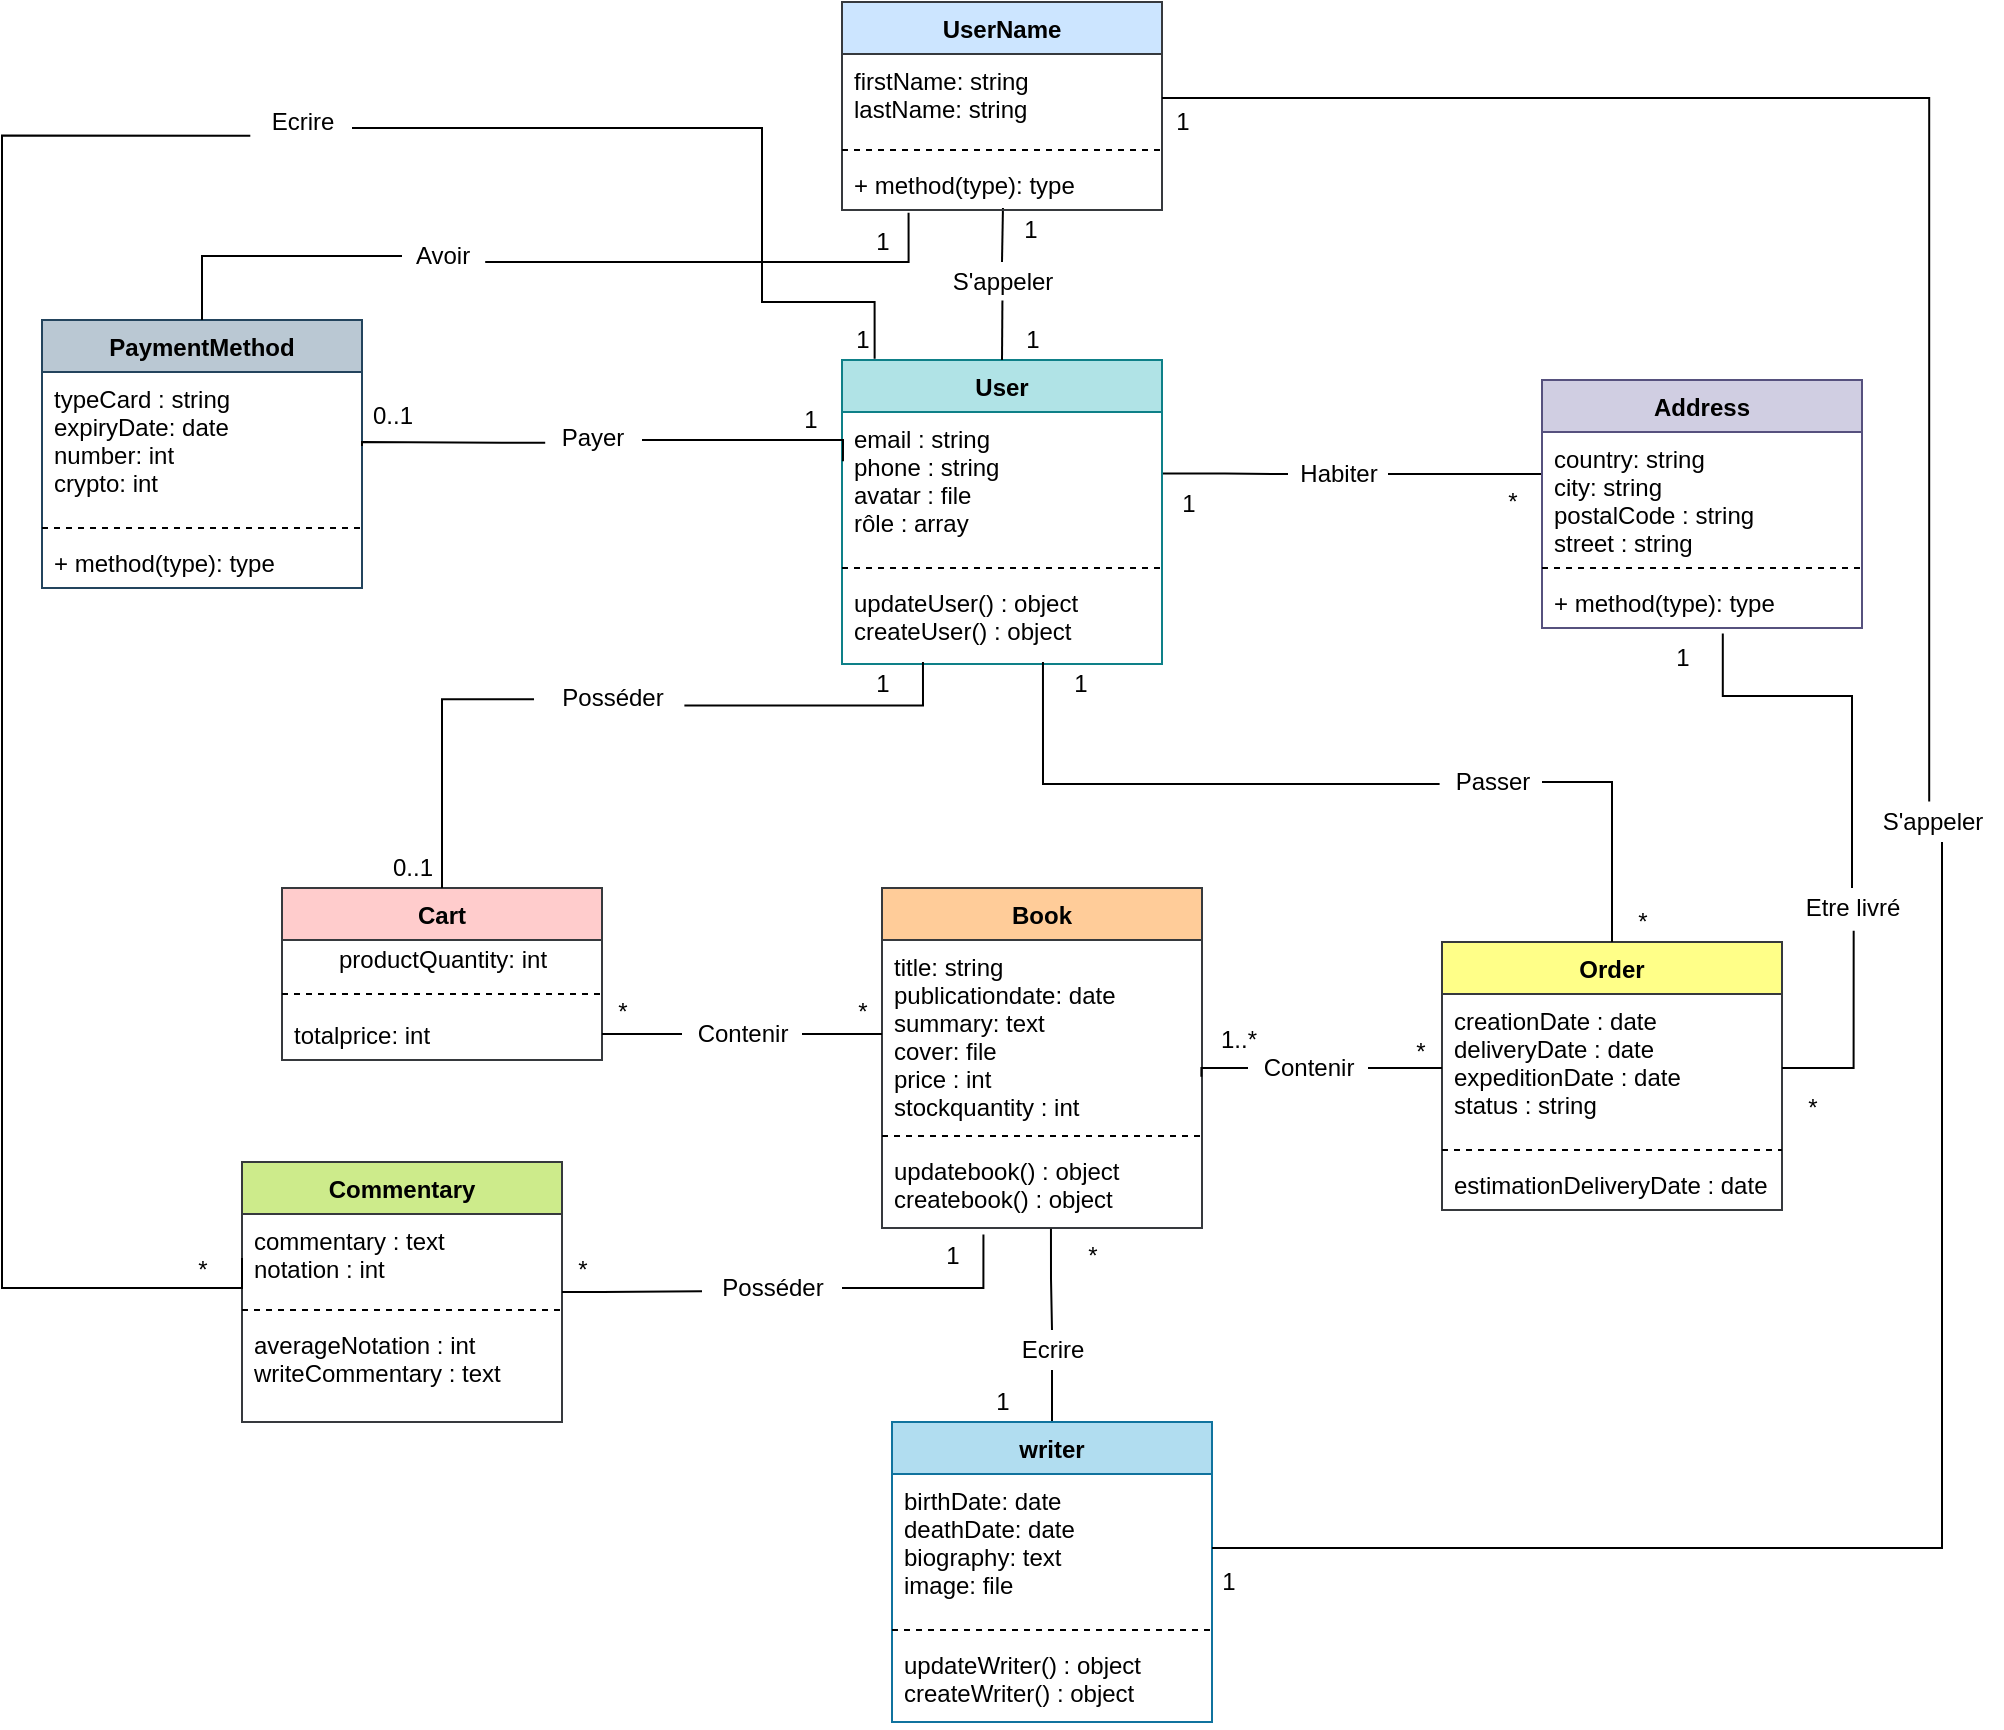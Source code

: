 <mxfile version="18.0.2" type="github">
  <diagram id="OkwzfuO3KMwf6t4MJkO3" name="Page-1">
    <mxGraphModel dx="1490" dy="581" grid="1" gridSize="10" guides="1" tooltips="1" connect="1" arrows="1" fold="1" page="1" pageScale="1" pageWidth="1169" pageHeight="1654" math="0" shadow="0">
      <root>
        <mxCell id="0" />
        <mxCell id="1" parent="0" />
        <mxCell id="vt2O7d30Rk3HOagp6ZIn-1" value="PaymentMethod" style="swimlane;fontStyle=1;align=center;verticalAlign=top;childLayout=stackLayout;horizontal=1;startSize=26;horizontalStack=0;resizeParent=1;resizeParentMax=0;resizeLast=0;collapsible=1;marginBottom=0;fillColor=#bac8d3;strokeColor=#23445d;" vertex="1" parent="1">
          <mxGeometry x="80" y="259" width="160" height="134" as="geometry" />
        </mxCell>
        <mxCell id="vt2O7d30Rk3HOagp6ZIn-2" value="typeCard : string&#xa;expiryDate: date&#xa;number: int&#xa;crypto: int" style="text;strokeColor=none;fillColor=none;align=left;verticalAlign=top;spacingLeft=4;spacingRight=4;overflow=hidden;rotatable=0;points=[[0,0.5],[1,0.5]];portConstraint=eastwest;" vertex="1" parent="vt2O7d30Rk3HOagp6ZIn-1">
          <mxGeometry y="26" width="160" height="74" as="geometry" />
        </mxCell>
        <mxCell id="vt2O7d30Rk3HOagp6ZIn-3" value="" style="line;strokeWidth=1;fillColor=none;align=left;verticalAlign=middle;spacingTop=-1;spacingLeft=3;spacingRight=3;rotatable=0;labelPosition=right;points=[];portConstraint=eastwest;dashed=1;" vertex="1" parent="vt2O7d30Rk3HOagp6ZIn-1">
          <mxGeometry y="100" width="160" height="8" as="geometry" />
        </mxCell>
        <mxCell id="vt2O7d30Rk3HOagp6ZIn-4" value="+ method(type): type" style="text;strokeColor=none;fillColor=none;align=left;verticalAlign=top;spacingLeft=4;spacingRight=4;overflow=hidden;rotatable=0;points=[[0,0.5],[1,0.5]];portConstraint=eastwest;" vertex="1" parent="vt2O7d30Rk3HOagp6ZIn-1">
          <mxGeometry y="108" width="160" height="26" as="geometry" />
        </mxCell>
        <mxCell id="vt2O7d30Rk3HOagp6ZIn-9" value="Cart" style="swimlane;fontStyle=1;align=center;verticalAlign=top;childLayout=stackLayout;horizontal=1;startSize=26;horizontalStack=0;resizeParent=1;resizeParentMax=0;resizeLast=0;collapsible=1;marginBottom=0;fillColor=#ffcccc;strokeColor=#36393d;" vertex="1" parent="1">
          <mxGeometry x="200" y="543" width="160" height="86" as="geometry" />
        </mxCell>
        <mxCell id="vt2O7d30Rk3HOagp6ZIn-80" value="productQuantity: int" style="text;html=1;align=center;verticalAlign=middle;resizable=0;points=[];autosize=1;strokeColor=none;fillColor=none;" vertex="1" parent="vt2O7d30Rk3HOagp6ZIn-9">
          <mxGeometry y="26" width="160" height="20" as="geometry" />
        </mxCell>
        <mxCell id="vt2O7d30Rk3HOagp6ZIn-11" value="" style="line;strokeWidth=1;fillColor=none;align=left;verticalAlign=middle;spacingTop=-1;spacingLeft=3;spacingRight=3;rotatable=0;labelPosition=right;points=[];portConstraint=eastwest;dashed=1;" vertex="1" parent="vt2O7d30Rk3HOagp6ZIn-9">
          <mxGeometry y="46" width="160" height="14" as="geometry" />
        </mxCell>
        <mxCell id="vt2O7d30Rk3HOagp6ZIn-12" value="totalprice: int" style="text;strokeColor=none;fillColor=none;align=left;verticalAlign=top;spacingLeft=4;spacingRight=4;overflow=hidden;rotatable=0;points=[[0,0.5],[1,0.5]];portConstraint=eastwest;" vertex="1" parent="vt2O7d30Rk3HOagp6ZIn-9">
          <mxGeometry y="60" width="160" height="26" as="geometry" />
        </mxCell>
        <mxCell id="vt2O7d30Rk3HOagp6ZIn-25" style="edgeStyle=orthogonalEdgeStyle;rounded=0;orthogonalLoop=1;jettySize=auto;html=1;entryX=0;entryY=0.5;entryDx=0;entryDy=0;endArrow=none;endFill=0;startArrow=none;" edge="1" parent="1" source="vt2O7d30Rk3HOagp6ZIn-49" target="vt2O7d30Rk3HOagp6ZIn-22">
          <mxGeometry relative="1" as="geometry">
            <Array as="points">
              <mxPoint x="830" y="336" />
            </Array>
          </mxGeometry>
        </mxCell>
        <mxCell id="vt2O7d30Rk3HOagp6ZIn-27" style="edgeStyle=orthogonalEdgeStyle;rounded=0;orthogonalLoop=1;jettySize=auto;html=1;entryX=0.5;entryY=0;entryDx=0;entryDy=0;endArrow=none;endFill=0;startArrow=none;exitX=-0.057;exitY=0.53;exitDx=0;exitDy=0;exitPerimeter=0;" edge="1" parent="1" source="vt2O7d30Rk3HOagp6ZIn-38" target="vt2O7d30Rk3HOagp6ZIn-9">
          <mxGeometry relative="1" as="geometry">
            <mxPoint x="200" y="606" as="targetPoint" />
            <Array as="points">
              <mxPoint x="280" y="449" />
            </Array>
          </mxGeometry>
        </mxCell>
        <mxCell id="vt2O7d30Rk3HOagp6ZIn-59" style="edgeStyle=orthogonalEdgeStyle;rounded=0;orthogonalLoop=1;jettySize=auto;html=1;exitX=0.5;exitY=0;exitDx=0;exitDy=0;entryX=0.503;entryY=0.962;entryDx=0;entryDy=0;entryPerimeter=0;endArrow=none;endFill=0;startArrow=none;" edge="1" parent="1" source="vt2O7d30Rk3HOagp6ZIn-62" target="vt2O7d30Rk3HOagp6ZIn-58">
          <mxGeometry relative="1" as="geometry" />
        </mxCell>
        <mxCell id="vt2O7d30Rk3HOagp6ZIn-13" value="User" style="swimlane;fontStyle=1;align=center;verticalAlign=top;childLayout=stackLayout;horizontal=1;startSize=26;horizontalStack=0;resizeParent=1;resizeParentMax=0;resizeLast=0;collapsible=1;marginBottom=0;fillColor=#b0e3e6;strokeColor=#0e8088;" vertex="1" parent="1">
          <mxGeometry x="480" y="279" width="160" height="152" as="geometry" />
        </mxCell>
        <mxCell id="vt2O7d30Rk3HOagp6ZIn-14" value="email : string&#xa;phone : string&#xa;avatar : file&#xa;rôle : array&#xa;" style="text;strokeColor=none;fillColor=none;align=left;verticalAlign=top;spacingLeft=4;spacingRight=4;overflow=hidden;rotatable=0;points=[[0,0.5],[1,0.5]];portConstraint=eastwest;" vertex="1" parent="vt2O7d30Rk3HOagp6ZIn-13">
          <mxGeometry y="26" width="160" height="74" as="geometry" />
        </mxCell>
        <mxCell id="vt2O7d30Rk3HOagp6ZIn-15" value="" style="line;strokeWidth=1;fillColor=none;align=left;verticalAlign=middle;spacingTop=-1;spacingLeft=3;spacingRight=3;rotatable=0;labelPosition=right;points=[];portConstraint=eastwest;dashed=1;" vertex="1" parent="vt2O7d30Rk3HOagp6ZIn-13">
          <mxGeometry y="100" width="160" height="8" as="geometry" />
        </mxCell>
        <mxCell id="vt2O7d30Rk3HOagp6ZIn-16" value="updateUser() : object&#xa;createUser() : object" style="text;strokeColor=none;fillColor=none;align=left;verticalAlign=top;spacingLeft=4;spacingRight=4;overflow=hidden;rotatable=0;points=[[0,0.5],[1,0.5]];portConstraint=eastwest;dashed=1;" vertex="1" parent="vt2O7d30Rk3HOagp6ZIn-13">
          <mxGeometry y="108" width="160" height="44" as="geometry" />
        </mxCell>
        <mxCell id="vt2O7d30Rk3HOagp6ZIn-81" style="edgeStyle=orthogonalEdgeStyle;rounded=0;orthogonalLoop=1;jettySize=auto;html=1;entryX=0.5;entryY=0;entryDx=0;entryDy=0;endArrow=none;endFill=0;startArrow=none;" edge="1" parent="1" source="vt2O7d30Rk3HOagp6ZIn-82" target="vt2O7d30Rk3HOagp6ZIn-75">
          <mxGeometry relative="1" as="geometry" />
        </mxCell>
        <mxCell id="vt2O7d30Rk3HOagp6ZIn-17" value="Book" style="swimlane;fontStyle=1;align=center;verticalAlign=top;childLayout=stackLayout;horizontal=1;startSize=26;horizontalStack=0;resizeParent=1;resizeParentMax=0;resizeLast=0;collapsible=1;marginBottom=0;fillColor=#ffcc99;strokeColor=#36393d;" vertex="1" parent="1">
          <mxGeometry x="500" y="543" width="160" height="170" as="geometry" />
        </mxCell>
        <mxCell id="vt2O7d30Rk3HOagp6ZIn-18" value="title: string&#xa;publicationdate: date&#xa;summary: text&#xa;cover: file&#xa;price : int&#xa;stockquantity : int&#xa;" style="text;strokeColor=none;fillColor=none;align=left;verticalAlign=top;spacingLeft=4;spacingRight=4;overflow=hidden;rotatable=0;points=[[0,0.5],[1,0.5]];portConstraint=eastwest;" vertex="1" parent="vt2O7d30Rk3HOagp6ZIn-17">
          <mxGeometry y="26" width="160" height="94" as="geometry" />
        </mxCell>
        <mxCell id="vt2O7d30Rk3HOagp6ZIn-19" value="" style="line;strokeWidth=1;fillColor=none;align=left;verticalAlign=middle;spacingTop=-1;spacingLeft=3;spacingRight=3;rotatable=0;labelPosition=right;points=[];portConstraint=eastwest;dashed=1;" vertex="1" parent="vt2O7d30Rk3HOagp6ZIn-17">
          <mxGeometry y="120" width="160" height="8" as="geometry" />
        </mxCell>
        <mxCell id="vt2O7d30Rk3HOagp6ZIn-20" value="updatebook() : object&#xa;createbook() : object" style="text;strokeColor=none;fillColor=none;align=left;verticalAlign=top;spacingLeft=4;spacingRight=4;overflow=hidden;rotatable=0;points=[[0,0.5],[1,0.5]];portConstraint=eastwest;" vertex="1" parent="vt2O7d30Rk3HOagp6ZIn-17">
          <mxGeometry y="128" width="160" height="42" as="geometry" />
        </mxCell>
        <mxCell id="vt2O7d30Rk3HOagp6ZIn-21" value="Address" style="swimlane;fontStyle=1;align=center;verticalAlign=top;childLayout=stackLayout;horizontal=1;startSize=26;horizontalStack=0;resizeParent=1;resizeParentMax=0;resizeLast=0;collapsible=1;marginBottom=0;fillColor=#d0cee2;strokeColor=#56517e;" vertex="1" parent="1">
          <mxGeometry x="830" y="289" width="160" height="124" as="geometry" />
        </mxCell>
        <mxCell id="vt2O7d30Rk3HOagp6ZIn-22" value="country: string&#xa;city: string&#xa;postalCode : string&#xa;street : string&#xa;" style="text;strokeColor=none;fillColor=none;align=left;verticalAlign=top;spacingLeft=4;spacingRight=4;overflow=hidden;rotatable=0;points=[[0,0.5],[1,0.5]];portConstraint=eastwest;" vertex="1" parent="vt2O7d30Rk3HOagp6ZIn-21">
          <mxGeometry y="26" width="160" height="64" as="geometry" />
        </mxCell>
        <mxCell id="vt2O7d30Rk3HOagp6ZIn-23" value="" style="line;strokeWidth=1;fillColor=none;align=left;verticalAlign=middle;spacingTop=-1;spacingLeft=3;spacingRight=3;rotatable=0;labelPosition=right;points=[];portConstraint=eastwest;dashed=1;" vertex="1" parent="vt2O7d30Rk3HOagp6ZIn-21">
          <mxGeometry y="90" width="160" height="8" as="geometry" />
        </mxCell>
        <mxCell id="vt2O7d30Rk3HOagp6ZIn-24" value="+ method(type): type" style="text;strokeColor=none;fillColor=none;align=left;verticalAlign=top;spacingLeft=4;spacingRight=4;overflow=hidden;rotatable=0;points=[[0,0.5],[1,0.5]];portConstraint=eastwest;" vertex="1" parent="vt2O7d30Rk3HOagp6ZIn-21">
          <mxGeometry y="98" width="160" height="26" as="geometry" />
        </mxCell>
        <mxCell id="vt2O7d30Rk3HOagp6ZIn-26" style="edgeStyle=orthogonalEdgeStyle;rounded=0;orthogonalLoop=1;jettySize=auto;html=1;entryX=1;entryY=0.5;entryDx=0;entryDy=0;endArrow=none;endFill=0;startArrow=none;exitX=0.032;exitY=0.62;exitDx=0;exitDy=0;exitPerimeter=0;" edge="1" parent="1" source="vt2O7d30Rk3HOagp6ZIn-54" target="vt2O7d30Rk3HOagp6ZIn-2">
          <mxGeometry relative="1" as="geometry">
            <Array as="points">
              <mxPoint x="310" y="321" />
              <mxPoint x="310" y="320" />
              <mxPoint x="240" y="320" />
            </Array>
          </mxGeometry>
        </mxCell>
        <mxCell id="vt2O7d30Rk3HOagp6ZIn-28" value="Order" style="swimlane;fontStyle=1;align=center;verticalAlign=top;childLayout=stackLayout;horizontal=1;startSize=26;horizontalStack=0;resizeParent=1;resizeParentMax=0;resizeLast=0;collapsible=1;marginBottom=0;fillColor=#ffff88;strokeColor=#36393d;" vertex="1" parent="1">
          <mxGeometry x="780" y="570" width="170" height="134" as="geometry" />
        </mxCell>
        <mxCell id="vt2O7d30Rk3HOagp6ZIn-29" value="creationDate : date&#xa;deliveryDate : date&#xa;expeditionDate : date&#xa;status : string" style="text;strokeColor=none;fillColor=none;align=left;verticalAlign=top;spacingLeft=4;spacingRight=4;overflow=hidden;rotatable=0;points=[[0,0.5],[1,0.5]];portConstraint=eastwest;" vertex="1" parent="vt2O7d30Rk3HOagp6ZIn-28">
          <mxGeometry y="26" width="170" height="74" as="geometry" />
        </mxCell>
        <mxCell id="vt2O7d30Rk3HOagp6ZIn-30" value="" style="line;strokeWidth=1;fillColor=none;align=left;verticalAlign=middle;spacingTop=-1;spacingLeft=3;spacingRight=3;rotatable=0;labelPosition=right;points=[];portConstraint=eastwest;dashed=1;" vertex="1" parent="vt2O7d30Rk3HOagp6ZIn-28">
          <mxGeometry y="100" width="170" height="8" as="geometry" />
        </mxCell>
        <mxCell id="vt2O7d30Rk3HOagp6ZIn-31" value="estimationDeliveryDate : date" style="text;strokeColor=none;fillColor=none;align=left;verticalAlign=top;spacingLeft=4;spacingRight=4;overflow=hidden;rotatable=0;points=[[0,0.5],[1,0.5]];portConstraint=eastwest;" vertex="1" parent="vt2O7d30Rk3HOagp6ZIn-28">
          <mxGeometry y="108" width="170" height="26" as="geometry" />
        </mxCell>
        <mxCell id="vt2O7d30Rk3HOagp6ZIn-32" style="edgeStyle=orthogonalEdgeStyle;rounded=0;orthogonalLoop=1;jettySize=auto;html=1;entryX=0;entryY=0.5;entryDx=0;entryDy=0;endArrow=none;endFill=0;exitX=1;exitY=0.5;exitDx=0;exitDy=0;startArrow=none;" edge="1" parent="1" source="vt2O7d30Rk3HOagp6ZIn-46" target="vt2O7d30Rk3HOagp6ZIn-18">
          <mxGeometry relative="1" as="geometry" />
        </mxCell>
        <mxCell id="vt2O7d30Rk3HOagp6ZIn-33" style="edgeStyle=orthogonalEdgeStyle;rounded=0;orthogonalLoop=1;jettySize=auto;html=1;entryX=0.998;entryY=0.728;entryDx=0;entryDy=0;endArrow=none;endFill=0;startArrow=none;entryPerimeter=0;" edge="1" parent="1" source="vt2O7d30Rk3HOagp6ZIn-43" target="vt2O7d30Rk3HOagp6ZIn-18">
          <mxGeometry relative="1" as="geometry">
            <Array as="points">
              <mxPoint x="660" y="633" />
            </Array>
          </mxGeometry>
        </mxCell>
        <mxCell id="vt2O7d30Rk3HOagp6ZIn-34" style="edgeStyle=orthogonalEdgeStyle;rounded=0;orthogonalLoop=1;jettySize=auto;html=1;exitX=-0.024;exitY=0.55;exitDx=0;exitDy=0;entryX=0.628;entryY=0.977;entryDx=0;entryDy=0;entryPerimeter=0;endArrow=none;endFill=0;startArrow=none;exitPerimeter=0;" edge="1" parent="1" source="vt2O7d30Rk3HOagp6ZIn-40" target="vt2O7d30Rk3HOagp6ZIn-16">
          <mxGeometry relative="1" as="geometry">
            <Array as="points">
              <mxPoint x="580" y="491" />
            </Array>
          </mxGeometry>
        </mxCell>
        <mxCell id="vt2O7d30Rk3HOagp6ZIn-35" value="1" style="text;html=1;align=center;verticalAlign=middle;resizable=0;points=[];autosize=1;strokeColor=none;fillColor=none;" vertex="1" parent="1">
          <mxGeometry x="490" y="431" width="20" height="20" as="geometry" />
        </mxCell>
        <mxCell id="vt2O7d30Rk3HOagp6ZIn-36" value="0..1" style="text;html=1;align=center;verticalAlign=middle;resizable=0;points=[];autosize=1;strokeColor=none;fillColor=none;" vertex="1" parent="1">
          <mxGeometry x="245" y="523" width="40" height="20" as="geometry" />
        </mxCell>
        <mxCell id="vt2O7d30Rk3HOagp6ZIn-37" value="1" style="text;html=1;align=center;verticalAlign=middle;resizable=0;points=[];autosize=1;strokeColor=none;fillColor=none;" vertex="1" parent="1">
          <mxGeometry x="643" y="341" width="20" height="20" as="geometry" />
        </mxCell>
        <mxCell id="vt2O7d30Rk3HOagp6ZIn-39" value="*" style="text;html=1;align=center;verticalAlign=middle;resizable=0;points=[];autosize=1;strokeColor=none;fillColor=none;" vertex="1" parent="1">
          <mxGeometry x="870" y="550" width="20" height="20" as="geometry" />
        </mxCell>
        <mxCell id="vt2O7d30Rk3HOagp6ZIn-41" value="*" style="text;html=1;align=center;verticalAlign=middle;resizable=0;points=[];autosize=1;strokeColor=none;fillColor=none;" vertex="1" parent="1">
          <mxGeometry x="759" y="615" width="20" height="20" as="geometry" />
        </mxCell>
        <mxCell id="vt2O7d30Rk3HOagp6ZIn-42" value="1..*" style="text;html=1;align=center;verticalAlign=middle;resizable=0;points=[];autosize=1;strokeColor=none;fillColor=none;" vertex="1" parent="1">
          <mxGeometry x="663" y="609" width="30" height="20" as="geometry" />
        </mxCell>
        <mxCell id="vt2O7d30Rk3HOagp6ZIn-44" value="*" style="text;html=1;align=center;verticalAlign=middle;resizable=0;points=[];autosize=1;strokeColor=none;fillColor=none;" vertex="1" parent="1">
          <mxGeometry x="480" y="595" width="20" height="20" as="geometry" />
        </mxCell>
        <mxCell id="vt2O7d30Rk3HOagp6ZIn-45" value="*" style="text;html=1;align=center;verticalAlign=middle;resizable=0;points=[];autosize=1;strokeColor=none;fillColor=none;" vertex="1" parent="1">
          <mxGeometry x="360" y="595" width="20" height="20" as="geometry" />
        </mxCell>
        <mxCell id="vt2O7d30Rk3HOagp6ZIn-50" value="*" style="text;html=1;align=center;verticalAlign=middle;resizable=0;points=[];autosize=1;strokeColor=none;fillColor=none;" vertex="1" parent="1">
          <mxGeometry x="805" y="340" width="20" height="20" as="geometry" />
        </mxCell>
        <mxCell id="vt2O7d30Rk3HOagp6ZIn-51" value="1" style="text;html=1;align=center;verticalAlign=middle;resizable=0;points=[];autosize=1;strokeColor=none;fillColor=none;" vertex="1" parent="1">
          <mxGeometry x="589" y="431" width="20" height="20" as="geometry" />
        </mxCell>
        <mxCell id="vt2O7d30Rk3HOagp6ZIn-52" value="1" style="text;html=1;align=center;verticalAlign=middle;resizable=0;points=[];autosize=1;strokeColor=none;fillColor=none;" vertex="1" parent="1">
          <mxGeometry x="454" y="299" width="20" height="20" as="geometry" />
        </mxCell>
        <mxCell id="vt2O7d30Rk3HOagp6ZIn-53" value="0..1" style="text;html=1;align=center;verticalAlign=middle;resizable=0;points=[];autosize=1;strokeColor=none;fillColor=none;" vertex="1" parent="1">
          <mxGeometry x="235" y="297" width="40" height="20" as="geometry" />
        </mxCell>
        <mxCell id="vt2O7d30Rk3HOagp6ZIn-55" value="UserName" style="swimlane;fontStyle=1;align=center;verticalAlign=top;childLayout=stackLayout;horizontal=1;startSize=26;horizontalStack=0;resizeParent=1;resizeParentMax=0;resizeLast=0;collapsible=1;marginBottom=0;fillColor=#cce5ff;strokeColor=#36393d;" vertex="1" parent="1">
          <mxGeometry x="480" y="100" width="160" height="104" as="geometry" />
        </mxCell>
        <mxCell id="vt2O7d30Rk3HOagp6ZIn-56" value="firstName: string&#xa;lastName: string" style="text;strokeColor=none;fillColor=none;align=left;verticalAlign=top;spacingLeft=4;spacingRight=4;overflow=hidden;rotatable=0;points=[[0,0.5],[1,0.5]];portConstraint=eastwest;" vertex="1" parent="vt2O7d30Rk3HOagp6ZIn-55">
          <mxGeometry y="26" width="160" height="44" as="geometry" />
        </mxCell>
        <mxCell id="vt2O7d30Rk3HOagp6ZIn-57" value="" style="line;strokeWidth=1;fillColor=none;align=left;verticalAlign=middle;spacingTop=-1;spacingLeft=3;spacingRight=3;rotatable=0;labelPosition=right;points=[];portConstraint=eastwest;dashed=1;" vertex="1" parent="vt2O7d30Rk3HOagp6ZIn-55">
          <mxGeometry y="70" width="160" height="8" as="geometry" />
        </mxCell>
        <mxCell id="vt2O7d30Rk3HOagp6ZIn-58" value="+ method(type): type" style="text;strokeColor=none;fillColor=none;align=left;verticalAlign=top;spacingLeft=4;spacingRight=4;overflow=hidden;rotatable=0;points=[[0,0.5],[1,0.5]];portConstraint=eastwest;" vertex="1" parent="vt2O7d30Rk3HOagp6ZIn-55">
          <mxGeometry y="78" width="160" height="26" as="geometry" />
        </mxCell>
        <mxCell id="vt2O7d30Rk3HOagp6ZIn-60" value="1" style="text;html=1;align=center;verticalAlign=middle;resizable=0;points=[];autosize=1;strokeColor=none;fillColor=none;" vertex="1" parent="1">
          <mxGeometry x="564" y="204" width="20" height="20" as="geometry" />
        </mxCell>
        <mxCell id="vt2O7d30Rk3HOagp6ZIn-61" value="1" style="text;html=1;align=center;verticalAlign=middle;resizable=0;points=[];autosize=1;strokeColor=none;fillColor=none;" vertex="1" parent="1">
          <mxGeometry x="565" y="259" width="20" height="20" as="geometry" />
        </mxCell>
        <mxCell id="vt2O7d30Rk3HOagp6ZIn-63" style="edgeStyle=orthogonalEdgeStyle;rounded=0;orthogonalLoop=1;jettySize=auto;html=1;exitX=1.04;exitY=0.65;exitDx=0;exitDy=0;entryX=0.208;entryY=1.054;entryDx=0;entryDy=0;endArrow=none;endFill=0;startArrow=none;exitPerimeter=0;entryPerimeter=0;" edge="1" parent="1" source="vt2O7d30Rk3HOagp6ZIn-67" target="vt2O7d30Rk3HOagp6ZIn-58">
          <mxGeometry relative="1" as="geometry">
            <Array as="points">
              <mxPoint x="312" y="230" />
              <mxPoint x="513" y="230" />
            </Array>
          </mxGeometry>
        </mxCell>
        <mxCell id="vt2O7d30Rk3HOagp6ZIn-65" value="1" style="text;html=1;align=center;verticalAlign=middle;resizable=0;points=[];autosize=1;strokeColor=none;fillColor=none;" vertex="1" parent="1">
          <mxGeometry x="480" y="259" width="20" height="20" as="geometry" />
        </mxCell>
        <mxCell id="vt2O7d30Rk3HOagp6ZIn-46" value="Contenir" style="text;html=1;align=center;verticalAlign=middle;resizable=0;points=[];autosize=1;strokeColor=none;fillColor=none;" vertex="1" parent="1">
          <mxGeometry x="400" y="606" width="60" height="20" as="geometry" />
        </mxCell>
        <mxCell id="vt2O7d30Rk3HOagp6ZIn-68" value="" style="edgeStyle=orthogonalEdgeStyle;rounded=0;orthogonalLoop=1;jettySize=auto;html=1;entryX=0;entryY=0.5;entryDx=0;entryDy=0;endArrow=none;endFill=0;exitX=1;exitY=0.5;exitDx=0;exitDy=0;" edge="1" parent="1" source="vt2O7d30Rk3HOagp6ZIn-12" target="vt2O7d30Rk3HOagp6ZIn-46">
          <mxGeometry relative="1" as="geometry">
            <mxPoint x="360" y="606" as="sourcePoint" />
            <mxPoint x="500" y="582" as="targetPoint" />
          </mxGeometry>
        </mxCell>
        <mxCell id="vt2O7d30Rk3HOagp6ZIn-38" value="Posséder" style="text;html=1;align=center;verticalAlign=middle;resizable=0;points=[];autosize=1;strokeColor=none;fillColor=none;" vertex="1" parent="1">
          <mxGeometry x="330" y="438" width="70" height="20" as="geometry" />
        </mxCell>
        <mxCell id="vt2O7d30Rk3HOagp6ZIn-69" value="" style="edgeStyle=orthogonalEdgeStyle;rounded=0;orthogonalLoop=1;jettySize=auto;html=1;endArrow=none;endFill=0;exitX=0.253;exitY=0.977;exitDx=0;exitDy=0;exitPerimeter=0;entryX=1.017;entryY=0.69;entryDx=0;entryDy=0;entryPerimeter=0;" edge="1" parent="1" source="vt2O7d30Rk3HOagp6ZIn-16" target="vt2O7d30Rk3HOagp6ZIn-38">
          <mxGeometry relative="1" as="geometry">
            <mxPoint x="520.48" y="392.402" as="sourcePoint" />
            <mxPoint x="200" y="661" as="targetPoint" />
            <Array as="points">
              <mxPoint x="521" y="452" />
            </Array>
          </mxGeometry>
        </mxCell>
        <mxCell id="vt2O7d30Rk3HOagp6ZIn-40" value="Passer" style="text;html=1;align=center;verticalAlign=middle;resizable=0;points=[];autosize=1;strokeColor=none;fillColor=none;" vertex="1" parent="1">
          <mxGeometry x="780" y="480" width="50" height="20" as="geometry" />
        </mxCell>
        <mxCell id="vt2O7d30Rk3HOagp6ZIn-70" value="" style="edgeStyle=orthogonalEdgeStyle;rounded=0;orthogonalLoop=1;jettySize=auto;html=1;exitX=0.5;exitY=0;exitDx=0;exitDy=0;endArrow=none;endFill=0;" edge="1" parent="1" source="vt2O7d30Rk3HOagp6ZIn-28" target="vt2O7d30Rk3HOagp6ZIn-40">
          <mxGeometry relative="1" as="geometry">
            <mxPoint x="920" y="609" as="sourcePoint" />
            <mxPoint x="830" y="470" as="targetPoint" />
            <Array as="points">
              <mxPoint x="865" y="490" />
            </Array>
          </mxGeometry>
        </mxCell>
        <mxCell id="vt2O7d30Rk3HOagp6ZIn-49" value="Habiter" style="text;html=1;align=center;verticalAlign=middle;resizable=0;points=[];autosize=1;strokeColor=none;fillColor=none;" vertex="1" parent="1">
          <mxGeometry x="703" y="326" width="50" height="20" as="geometry" />
        </mxCell>
        <mxCell id="vt2O7d30Rk3HOagp6ZIn-71" value="" style="edgeStyle=orthogonalEdgeStyle;rounded=0;orthogonalLoop=1;jettySize=auto;html=1;entryX=0;entryY=0.5;entryDx=0;entryDy=0;endArrow=none;endFill=0;exitX=1.003;exitY=0.416;exitDx=0;exitDy=0;exitPerimeter=0;" edge="1" parent="1" source="vt2O7d30Rk3HOagp6ZIn-14" target="vt2O7d30Rk3HOagp6ZIn-49">
          <mxGeometry relative="1" as="geometry">
            <mxPoint x="640" y="322" as="sourcePoint" />
            <mxPoint x="830" y="347" as="targetPoint" />
            <Array as="points" />
          </mxGeometry>
        </mxCell>
        <mxCell id="vt2O7d30Rk3HOagp6ZIn-54" value="Payer" style="text;html=1;align=center;verticalAlign=middle;resizable=0;points=[];autosize=1;strokeColor=none;fillColor=none;" vertex="1" parent="1">
          <mxGeometry x="330" y="308" width="50" height="20" as="geometry" />
        </mxCell>
        <mxCell id="vt2O7d30Rk3HOagp6ZIn-72" value="" style="edgeStyle=orthogonalEdgeStyle;rounded=0;orthogonalLoop=1;jettySize=auto;html=1;endArrow=none;endFill=0;exitX=0.003;exitY=0.333;exitDx=0;exitDy=0;exitPerimeter=0;" edge="1" parent="1" source="vt2O7d30Rk3HOagp6ZIn-14" target="vt2O7d30Rk3HOagp6ZIn-54">
          <mxGeometry relative="1" as="geometry">
            <mxPoint x="480" y="322" as="sourcePoint" />
            <mxPoint x="240" y="346" as="targetPoint" />
            <Array as="points">
              <mxPoint x="481" y="319" />
            </Array>
          </mxGeometry>
        </mxCell>
        <mxCell id="vt2O7d30Rk3HOagp6ZIn-43" value="Contenir" style="text;html=1;align=center;verticalAlign=middle;resizable=0;points=[];autosize=1;strokeColor=none;fillColor=none;" vertex="1" parent="1">
          <mxGeometry x="683" y="623" width="60" height="20" as="geometry" />
        </mxCell>
        <mxCell id="vt2O7d30Rk3HOagp6ZIn-73" value="" style="edgeStyle=orthogonalEdgeStyle;rounded=0;orthogonalLoop=1;jettySize=auto;html=1;entryX=1;entryY=0.5;entryDx=0;entryDy=0;endArrow=none;endFill=0;" edge="1" parent="1" source="vt2O7d30Rk3HOagp6ZIn-29" target="vt2O7d30Rk3HOagp6ZIn-43">
          <mxGeometry relative="1" as="geometry">
            <mxPoint x="760" y="609" as="sourcePoint" />
            <mxPoint x="660" y="582" as="targetPoint" />
          </mxGeometry>
        </mxCell>
        <mxCell id="vt2O7d30Rk3HOagp6ZIn-75" value="writer" style="swimlane;fontStyle=1;align=center;verticalAlign=top;childLayout=stackLayout;horizontal=1;startSize=26;horizontalStack=0;resizeParent=1;resizeParentMax=0;resizeLast=0;collapsible=1;marginBottom=0;fillColor=#b1ddf0;strokeColor=#10739e;" vertex="1" parent="1">
          <mxGeometry x="505" y="810" width="160" height="150" as="geometry" />
        </mxCell>
        <mxCell id="vt2O7d30Rk3HOagp6ZIn-76" value="birthDate: date&#xa;deathDate: date&#xa;biography: text&#xa;image: file" style="text;strokeColor=none;fillColor=none;align=left;verticalAlign=top;spacingLeft=4;spacingRight=4;overflow=hidden;rotatable=0;points=[[0,0.5],[1,0.5]];portConstraint=eastwest;" vertex="1" parent="vt2O7d30Rk3HOagp6ZIn-75">
          <mxGeometry y="26" width="160" height="74" as="geometry" />
        </mxCell>
        <mxCell id="vt2O7d30Rk3HOagp6ZIn-77" value="" style="line;strokeWidth=1;fillColor=none;align=left;verticalAlign=middle;spacingTop=-1;spacingLeft=3;spacingRight=3;rotatable=0;labelPosition=right;points=[];portConstraint=eastwest;dashed=1;" vertex="1" parent="vt2O7d30Rk3HOagp6ZIn-75">
          <mxGeometry y="100" width="160" height="8" as="geometry" />
        </mxCell>
        <mxCell id="vt2O7d30Rk3HOagp6ZIn-78" value="updateWriter() : object&#xa;createWriter() : object" style="text;strokeColor=none;fillColor=none;align=left;verticalAlign=top;spacingLeft=4;spacingRight=4;overflow=hidden;rotatable=0;points=[[0,0.5],[1,0.5]];portConstraint=eastwest;" vertex="1" parent="vt2O7d30Rk3HOagp6ZIn-75">
          <mxGeometry y="108" width="160" height="42" as="geometry" />
        </mxCell>
        <mxCell id="vt2O7d30Rk3HOagp6ZIn-82" value="Ecrire" style="text;html=1;align=center;verticalAlign=middle;resizable=0;points=[];autosize=1;strokeColor=none;fillColor=none;" vertex="1" parent="1">
          <mxGeometry x="560" y="764" width="50" height="20" as="geometry" />
        </mxCell>
        <mxCell id="vt2O7d30Rk3HOagp6ZIn-83" value="" style="edgeStyle=orthogonalEdgeStyle;rounded=0;orthogonalLoop=1;jettySize=auto;html=1;entryX=0.5;entryY=0;entryDx=0;entryDy=0;endArrow=none;endFill=0;exitX=0.528;exitY=1.01;exitDx=0;exitDy=0;exitPerimeter=0;" edge="1" parent="1" source="vt2O7d30Rk3HOagp6ZIn-20" target="vt2O7d30Rk3HOagp6ZIn-82">
          <mxGeometry relative="1" as="geometry">
            <mxPoint x="590" y="710" as="sourcePoint" />
            <mxPoint x="575" y="750" as="targetPoint" />
          </mxGeometry>
        </mxCell>
        <mxCell id="vt2O7d30Rk3HOagp6ZIn-84" value="1" style="text;html=1;align=center;verticalAlign=middle;resizable=0;points=[];autosize=1;strokeColor=none;fillColor=none;" vertex="1" parent="1">
          <mxGeometry x="550" y="790" width="20" height="20" as="geometry" />
        </mxCell>
        <mxCell id="vt2O7d30Rk3HOagp6ZIn-85" value="*" style="text;html=1;align=center;verticalAlign=middle;resizable=0;points=[];autosize=1;strokeColor=none;fillColor=none;" vertex="1" parent="1">
          <mxGeometry x="595" y="717" width="20" height="20" as="geometry" />
        </mxCell>
        <mxCell id="vt2O7d30Rk3HOagp6ZIn-86" style="edgeStyle=orthogonalEdgeStyle;rounded=0;orthogonalLoop=1;jettySize=auto;html=1;entryX=1;entryY=0.5;entryDx=0;entryDy=0;endArrow=none;endFill=0;startArrow=none;exitX=0.48;exitY=-0.01;exitDx=0;exitDy=0;exitPerimeter=0;" edge="1" parent="1" source="vt2O7d30Rk3HOagp6ZIn-87" target="vt2O7d30Rk3HOagp6ZIn-56">
          <mxGeometry relative="1" as="geometry">
            <Array as="points" />
          </mxGeometry>
        </mxCell>
        <mxCell id="vt2O7d30Rk3HOagp6ZIn-87" value="S&#39;appeler" style="text;html=1;align=center;verticalAlign=middle;resizable=0;points=[];autosize=1;strokeColor=none;fillColor=none;" vertex="1" parent="1">
          <mxGeometry x="990" y="500" width="70" height="20" as="geometry" />
        </mxCell>
        <mxCell id="vt2O7d30Rk3HOagp6ZIn-88" value="" style="edgeStyle=orthogonalEdgeStyle;rounded=0;orthogonalLoop=1;jettySize=auto;html=1;endArrow=none;endFill=0;" edge="1" parent="1" source="vt2O7d30Rk3HOagp6ZIn-76">
          <mxGeometry relative="1" as="geometry">
            <mxPoint x="655" y="873" as="sourcePoint" />
            <mxPoint x="1030" y="520" as="targetPoint" />
            <Array as="points">
              <mxPoint x="1030" y="873" />
            </Array>
          </mxGeometry>
        </mxCell>
        <mxCell id="vt2O7d30Rk3HOagp6ZIn-89" value="1" style="text;html=1;align=center;verticalAlign=middle;resizable=0;points=[];autosize=1;strokeColor=none;fillColor=none;" vertex="1" parent="1">
          <mxGeometry x="640" y="150" width="20" height="20" as="geometry" />
        </mxCell>
        <mxCell id="vt2O7d30Rk3HOagp6ZIn-90" value="1" style="text;html=1;align=center;verticalAlign=middle;resizable=0;points=[];autosize=1;strokeColor=none;fillColor=none;" vertex="1" parent="1">
          <mxGeometry x="663" y="880" width="20" height="20" as="geometry" />
        </mxCell>
        <mxCell id="vt2O7d30Rk3HOagp6ZIn-91" value="Commentary" style="swimlane;fontStyle=1;align=center;verticalAlign=top;childLayout=stackLayout;horizontal=1;startSize=26;horizontalStack=0;resizeParent=1;resizeParentMax=0;resizeLast=0;collapsible=1;marginBottom=0;fillColor=#cdeb8b;strokeColor=#36393d;" vertex="1" parent="1">
          <mxGeometry x="180" y="680" width="160" height="130" as="geometry" />
        </mxCell>
        <mxCell id="vt2O7d30Rk3HOagp6ZIn-92" value="commentary : text&#xa;notation : int" style="text;strokeColor=none;fillColor=none;align=left;verticalAlign=top;spacingLeft=4;spacingRight=4;overflow=hidden;rotatable=0;points=[[0,0.5],[1,0.5]];portConstraint=eastwest;" vertex="1" parent="vt2O7d30Rk3HOagp6ZIn-91">
          <mxGeometry y="26" width="160" height="44" as="geometry" />
        </mxCell>
        <mxCell id="vt2O7d30Rk3HOagp6ZIn-93" value="" style="line;strokeWidth=1;fillColor=none;align=left;verticalAlign=middle;spacingTop=-1;spacingLeft=3;spacingRight=3;rotatable=0;labelPosition=right;points=[];portConstraint=eastwest;dashed=1;" vertex="1" parent="vt2O7d30Rk3HOagp6ZIn-91">
          <mxGeometry y="70" width="160" height="8" as="geometry" />
        </mxCell>
        <mxCell id="vt2O7d30Rk3HOagp6ZIn-94" value="averageNotation : int&#xa;writeCommentary : text" style="text;strokeColor=none;fillColor=none;align=left;verticalAlign=top;spacingLeft=4;spacingRight=4;overflow=hidden;rotatable=0;points=[[0,0.5],[1,0.5]];portConstraint=eastwest;" vertex="1" parent="vt2O7d30Rk3HOagp6ZIn-91">
          <mxGeometry y="78" width="160" height="52" as="geometry" />
        </mxCell>
        <mxCell id="vt2O7d30Rk3HOagp6ZIn-95" style="edgeStyle=orthogonalEdgeStyle;rounded=0;orthogonalLoop=1;jettySize=auto;html=1;exitX=1;exitY=0.5;exitDx=0;exitDy=0;entryX=0.317;entryY=1.077;entryDx=0;entryDy=0;entryPerimeter=0;endArrow=none;endFill=0;startArrow=none;" edge="1" parent="1" source="vt2O7d30Rk3HOagp6ZIn-97" target="vt2O7d30Rk3HOagp6ZIn-20">
          <mxGeometry relative="1" as="geometry">
            <Array as="points">
              <mxPoint x="551" y="743" />
            </Array>
          </mxGeometry>
        </mxCell>
        <mxCell id="vt2O7d30Rk3HOagp6ZIn-62" value="S&#39;appeler" style="text;html=1;align=center;verticalAlign=middle;resizable=0;points=[];autosize=1;strokeColor=none;fillColor=none;" vertex="1" parent="1">
          <mxGeometry x="525" y="230" width="70" height="20" as="geometry" />
        </mxCell>
        <mxCell id="vt2O7d30Rk3HOagp6ZIn-96" value="" style="edgeStyle=orthogonalEdgeStyle;rounded=0;orthogonalLoop=1;jettySize=auto;html=1;exitX=0.5;exitY=0;exitDx=0;exitDy=0;entryX=0.503;entryY=0.962;entryDx=0;entryDy=0;entryPerimeter=0;endArrow=none;endFill=0;" edge="1" parent="1" source="vt2O7d30Rk3HOagp6ZIn-13" target="vt2O7d30Rk3HOagp6ZIn-62">
          <mxGeometry relative="1" as="geometry">
            <mxPoint x="560" y="279" as="sourcePoint" />
            <mxPoint x="560.48" y="203.012" as="targetPoint" />
          </mxGeometry>
        </mxCell>
        <mxCell id="vt2O7d30Rk3HOagp6ZIn-97" value="Posséder" style="text;html=1;align=center;verticalAlign=middle;resizable=0;points=[];autosize=1;strokeColor=none;fillColor=none;" vertex="1" parent="1">
          <mxGeometry x="410" y="733" width="70" height="20" as="geometry" />
        </mxCell>
        <mxCell id="vt2O7d30Rk3HOagp6ZIn-98" value="" style="edgeStyle=orthogonalEdgeStyle;rounded=0;orthogonalLoop=1;jettySize=auto;html=1;entryX=0;entryY=0.58;entryDx=0;entryDy=0;entryPerimeter=0;endArrow=none;endFill=0;" edge="1" parent="1" target="vt2O7d30Rk3HOagp6ZIn-97">
          <mxGeometry relative="1" as="geometry">
            <mxPoint x="340" y="745" as="sourcePoint" />
            <mxPoint x="550.72" y="699.002" as="targetPoint" />
            <Array as="points">
              <mxPoint x="360" y="745" />
              <mxPoint x="360" y="745" />
            </Array>
          </mxGeometry>
        </mxCell>
        <mxCell id="vt2O7d30Rk3HOagp6ZIn-67" value="Avoir" style="text;html=1;align=center;verticalAlign=middle;resizable=0;points=[];autosize=1;strokeColor=none;fillColor=none;" vertex="1" parent="1">
          <mxGeometry x="260" y="217" width="40" height="20" as="geometry" />
        </mxCell>
        <mxCell id="vt2O7d30Rk3HOagp6ZIn-99" value="" style="edgeStyle=orthogonalEdgeStyle;rounded=0;orthogonalLoop=1;jettySize=auto;html=1;exitX=0.5;exitY=0;exitDx=0;exitDy=0;entryX=0;entryY=0.5;entryDx=0;entryDy=0;endArrow=none;endFill=0;" edge="1" parent="1" source="vt2O7d30Rk3HOagp6ZIn-1" target="vt2O7d30Rk3HOagp6ZIn-67">
          <mxGeometry relative="1" as="geometry">
            <mxPoint x="80" y="346" as="sourcePoint" />
            <mxPoint x="480" y="148" as="targetPoint" />
          </mxGeometry>
        </mxCell>
        <mxCell id="vt2O7d30Rk3HOagp6ZIn-100" value="1" style="text;html=1;align=center;verticalAlign=middle;resizable=0;points=[];autosize=1;strokeColor=none;fillColor=none;" vertex="1" parent="1">
          <mxGeometry x="525" y="717" width="20" height="20" as="geometry" />
        </mxCell>
        <mxCell id="vt2O7d30Rk3HOagp6ZIn-101" value="*" style="text;html=1;align=center;verticalAlign=middle;resizable=0;points=[];autosize=1;strokeColor=none;fillColor=none;" vertex="1" parent="1">
          <mxGeometry x="340" y="724" width="20" height="20" as="geometry" />
        </mxCell>
        <mxCell id="vt2O7d30Rk3HOagp6ZIn-102" style="edgeStyle=orthogonalEdgeStyle;rounded=0;orthogonalLoop=1;jettySize=auto;html=1;entryX=0.102;entryY=-0.004;entryDx=0;entryDy=0;entryPerimeter=0;endArrow=none;endFill=0;startArrow=none;" edge="1" parent="1" source="vt2O7d30Rk3HOagp6ZIn-103" target="vt2O7d30Rk3HOagp6ZIn-13">
          <mxGeometry relative="1" as="geometry">
            <Array as="points">
              <mxPoint x="440" y="163" />
              <mxPoint x="440" y="250" />
              <mxPoint x="496" y="250" />
            </Array>
          </mxGeometry>
        </mxCell>
        <mxCell id="vt2O7d30Rk3HOagp6ZIn-103" value="Ecrire" style="text;html=1;align=center;verticalAlign=middle;resizable=0;points=[];autosize=1;strokeColor=none;fillColor=none;" vertex="1" parent="1">
          <mxGeometry x="185" y="150" width="50" height="20" as="geometry" />
        </mxCell>
        <mxCell id="vt2O7d30Rk3HOagp6ZIn-104" value="" style="edgeStyle=orthogonalEdgeStyle;rounded=0;orthogonalLoop=1;jettySize=auto;html=1;exitX=0;exitY=0.5;exitDx=0;exitDy=0;entryX=-0.017;entryY=0.841;entryDx=0;entryDy=0;entryPerimeter=0;endArrow=none;endFill=0;" edge="1" parent="1" source="vt2O7d30Rk3HOagp6ZIn-92" target="vt2O7d30Rk3HOagp6ZIn-103">
          <mxGeometry relative="1" as="geometry">
            <mxPoint x="180" y="743" as="sourcePoint" />
            <mxPoint x="477.28" y="163.004" as="targetPoint" />
            <Array as="points">
              <mxPoint x="60" y="743" />
            </Array>
          </mxGeometry>
        </mxCell>
        <mxCell id="vt2O7d30Rk3HOagp6ZIn-105" value="*" style="text;html=1;align=center;verticalAlign=middle;resizable=0;points=[];autosize=1;strokeColor=none;fillColor=none;" vertex="1" parent="1">
          <mxGeometry x="150" y="724" width="20" height="20" as="geometry" />
        </mxCell>
        <mxCell id="vt2O7d30Rk3HOagp6ZIn-106" value="1" style="text;html=1;align=center;verticalAlign=middle;resizable=0;points=[];autosize=1;strokeColor=none;fillColor=none;" vertex="1" parent="1">
          <mxGeometry x="490" y="210" width="20" height="20" as="geometry" />
        </mxCell>
        <mxCell id="vt2O7d30Rk3HOagp6ZIn-111" style="edgeStyle=orthogonalEdgeStyle;rounded=0;orthogonalLoop=1;jettySize=auto;html=1;entryX=0.565;entryY=1.108;entryDx=0;entryDy=0;entryPerimeter=0;endArrow=none;endFill=0;startArrow=none;" edge="1" parent="1" source="vt2O7d30Rk3HOagp6ZIn-112" target="vt2O7d30Rk3HOagp6ZIn-24">
          <mxGeometry relative="1" as="geometry">
            <Array as="points">
              <mxPoint x="985" y="447" />
              <mxPoint x="920" y="447" />
            </Array>
          </mxGeometry>
        </mxCell>
        <mxCell id="vt2O7d30Rk3HOagp6ZIn-112" value="Etre livré" style="text;html=1;align=center;verticalAlign=middle;resizable=0;points=[];autosize=1;strokeColor=none;fillColor=none;" vertex="1" parent="1">
          <mxGeometry x="955" y="543" width="60" height="20" as="geometry" />
        </mxCell>
        <mxCell id="vt2O7d30Rk3HOagp6ZIn-113" value="" style="edgeStyle=orthogonalEdgeStyle;rounded=0;orthogonalLoop=1;jettySize=auto;html=1;endArrow=none;endFill=0;entryX=0.514;entryY=1.07;entryDx=0;entryDy=0;entryPerimeter=0;" edge="1" parent="1" source="vt2O7d30Rk3HOagp6ZIn-29" target="vt2O7d30Rk3HOagp6ZIn-112">
          <mxGeometry relative="1" as="geometry">
            <mxPoint x="950" y="633" as="sourcePoint" />
            <mxPoint x="990" y="490" as="targetPoint" />
            <Array as="points">
              <mxPoint x="986" y="633" />
            </Array>
          </mxGeometry>
        </mxCell>
        <mxCell id="vt2O7d30Rk3HOagp6ZIn-114" value="1&lt;span style=&quot;color: rgba(0, 0, 0, 0); font-family: monospace; font-size: 0px; text-align: start;&quot;&gt;%3CmxGraphModel%3E%3Croot%3E%3CmxCell%20id%3D%220%22%2F%3E%3CmxCell%20id%3D%221%22%20parent%3D%220%22%2F%3E%3CmxCell%20id%3D%222%22%20value%3D%22*%22%20style%3D%22text%3Bhtml%3D1%3Balign%3Dcenter%3BverticalAlign%3Dmiddle%3Bresizable%3D0%3Bpoints%3D%5B%5D%3Bautosize%3D1%3BstrokeColor%3Dnone%3BfillColor%3Dnone%3B%22%20vertex%3D%221%22%20parent%3D%221%22%3E%3CmxGeometry%20x%3D%22870%22%20y%3D%22550%22%20width%3D%2220%22%20height%3D%2220%22%20as%3D%22geometry%22%2F%3E%3C%2FmxCell%3E%3C%2Froot%3E%3C%2FmxGraphModel%3E&lt;/span&gt;" style="text;html=1;align=center;verticalAlign=middle;resizable=0;points=[];autosize=1;strokeColor=none;fillColor=none;" vertex="1" parent="1">
          <mxGeometry x="890" y="418" width="20" height="20" as="geometry" />
        </mxCell>
        <mxCell id="vt2O7d30Rk3HOagp6ZIn-115" value="*" style="text;html=1;align=center;verticalAlign=middle;resizable=0;points=[];autosize=1;strokeColor=none;fillColor=none;" vertex="1" parent="1">
          <mxGeometry x="955" y="643" width="20" height="20" as="geometry" />
        </mxCell>
      </root>
    </mxGraphModel>
  </diagram>
</mxfile>
